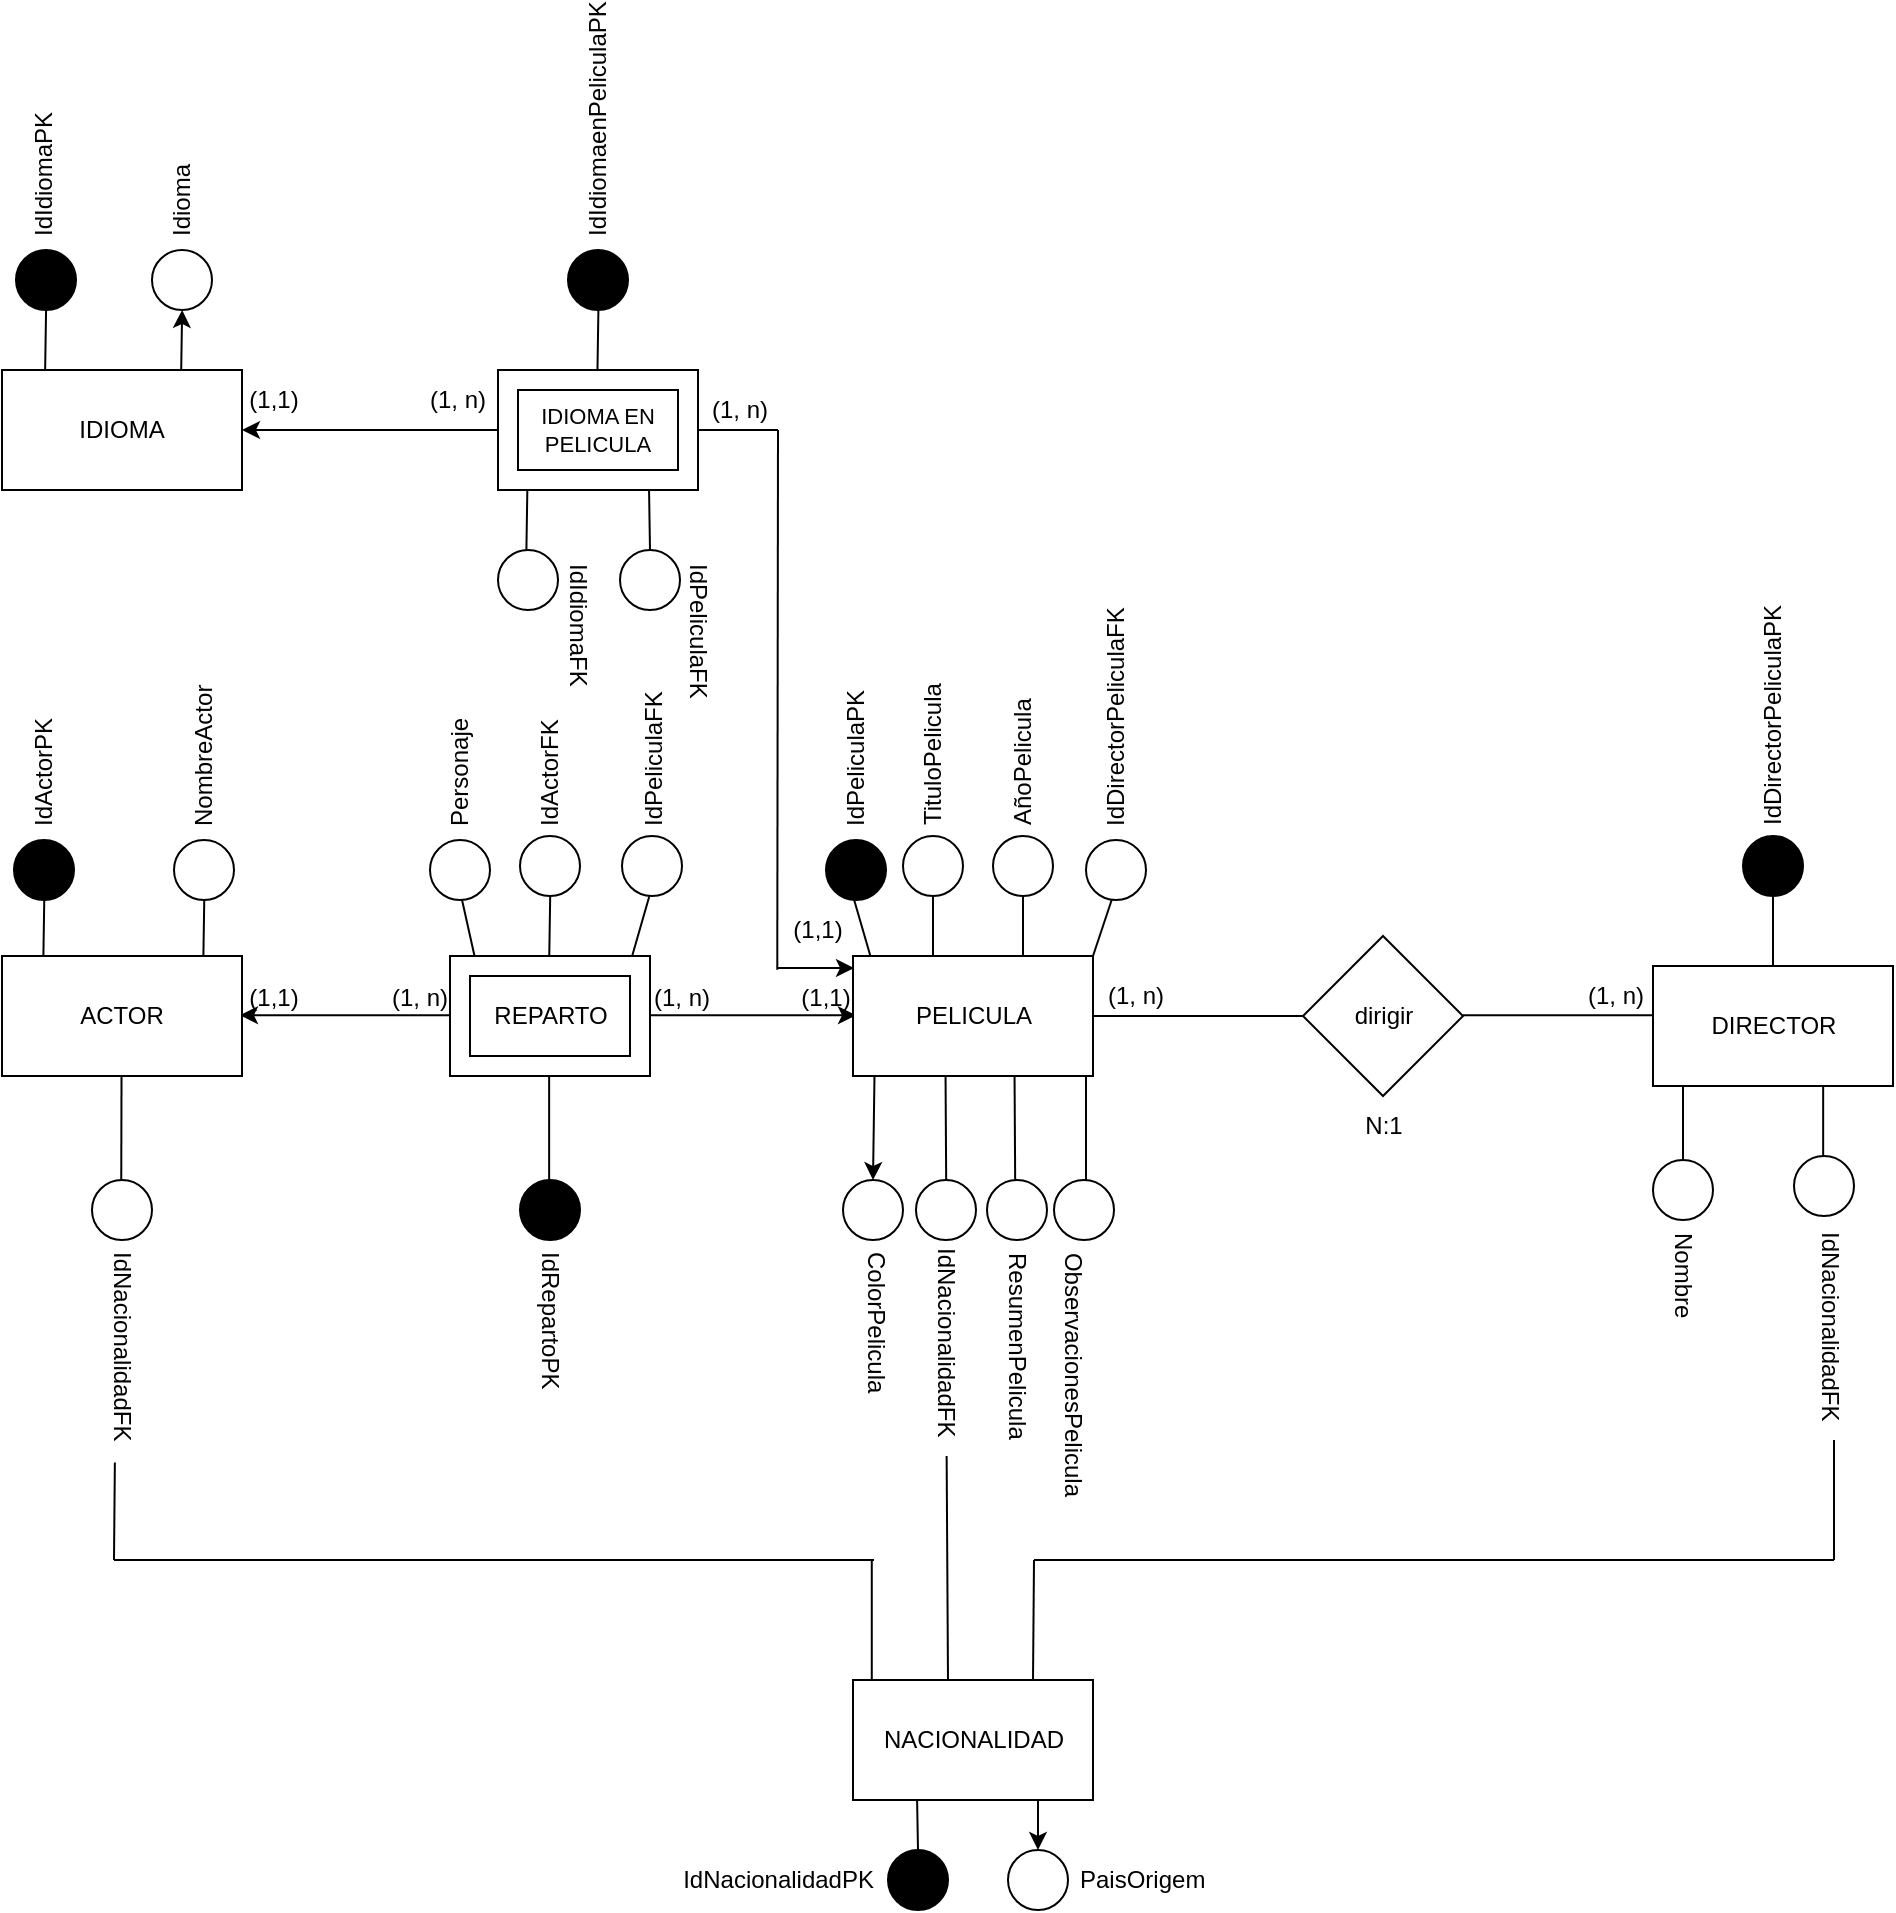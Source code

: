 <mxfile version="25.0.0">
  <diagram name="Page-1" id="EgT6KDBuFSWelfZ36I4W">
    <mxGraphModel dx="1468" dy="1781" grid="1" gridSize="10" guides="1" tooltips="1" connect="1" arrows="1" fold="1" page="1" pageScale="1" pageWidth="1100" pageHeight="850" math="0" shadow="0">
      <root>
        <mxCell id="0" />
        <mxCell id="1" parent="0" />
        <mxCell id="JOoD4f122zqJWDldt9V0-175" value="" style="endArrow=none;html=1;rounded=0;entryX=0.978;entryY=0.938;entryDx=0;entryDy=0;entryPerimeter=0;exitX=0.395;exitY=-0.07;exitDx=0;exitDy=0;exitPerimeter=0;" parent="1" edge="1">
          <mxGeometry width="50" height="50" relative="1" as="geometry">
            <mxPoint x="624.0" y="-250.38" as="sourcePoint" />
            <mxPoint x="624.01" y="-304" as="targetPoint" />
          </mxGeometry>
        </mxCell>
        <mxCell id="JOoD4f122zqJWDldt9V0-277" value="" style="endArrow=none;html=1;rounded=0;exitX=1;exitY=0.5;exitDx=0;exitDy=0;" parent="1" edge="1">
          <mxGeometry width="50" height="50" relative="1" as="geometry">
            <mxPoint x="104.07" y="-689" as="sourcePoint" />
            <mxPoint x="103.57" y="-657" as="targetPoint" />
          </mxGeometry>
        </mxCell>
        <mxCell id="JOoD4f122zqJWDldt9V0-278" value="" style="endArrow=none;html=1;rounded=0;exitX=1;exitY=0.5;exitDx=0;exitDy=0;endFill=0;startArrow=classic;startFill=1;" parent="1" edge="1">
          <mxGeometry width="50" height="50" relative="1" as="geometry">
            <mxPoint x="172.07" y="-687" as="sourcePoint" />
            <mxPoint x="171.57" y="-655" as="targetPoint" />
          </mxGeometry>
        </mxCell>
        <mxCell id="JOoD4f122zqJWDldt9V0-268" value="" style="endArrow=none;html=1;rounded=0;exitX=1;exitY=0.5;exitDx=0;exitDy=0;entryX=0.5;entryY=0;entryDx=0;entryDy=0;" parent="1" target="JOoD4f122zqJWDldt9V0-266" edge="1">
          <mxGeometry width="50" height="50" relative="1" as="geometry">
            <mxPoint x="405.5" y="-599" as="sourcePoint" />
            <mxPoint x="405.0" y="-567" as="targetPoint" />
          </mxGeometry>
        </mxCell>
        <mxCell id="JOoD4f122zqJWDldt9V0-267" value="" style="endArrow=none;html=1;rounded=0;exitX=1;exitY=0.5;exitDx=0;exitDy=0;" parent="1" edge="1">
          <mxGeometry width="50" height="50" relative="1" as="geometry">
            <mxPoint x="344.67" y="-597" as="sourcePoint" />
            <mxPoint x="344.17" y="-565" as="targetPoint" />
          </mxGeometry>
        </mxCell>
        <mxCell id="JOoD4f122zqJWDldt9V0-251" value="" style="endArrow=none;html=1;rounded=0;endFill=0;startArrow=classic;startFill=1;" parent="1" edge="1">
          <mxGeometry width="50" height="50" relative="1" as="geometry">
            <mxPoint x="600" y="83" as="sourcePoint" />
            <mxPoint x="600" y="58" as="targetPoint" />
          </mxGeometry>
        </mxCell>
        <mxCell id="JOoD4f122zqJWDldt9V0-213" value="" style="endArrow=none;html=1;rounded=0;exitX=1;exitY=0.5;exitDx=0;exitDy=0;" parent="1" edge="1">
          <mxGeometry width="50" height="50" relative="1" as="geometry">
            <mxPoint x="183.13" y="-392" as="sourcePoint" />
            <mxPoint x="182.63" y="-360" as="targetPoint" />
          </mxGeometry>
        </mxCell>
        <mxCell id="JOoD4f122zqJWDldt9V0-214" value="" style="endArrow=none;html=1;rounded=0;exitX=1;exitY=0.5;exitDx=0;exitDy=0;" parent="1" edge="1">
          <mxGeometry width="50" height="50" relative="1" as="geometry">
            <mxPoint x="103.13" y="-392" as="sourcePoint" />
            <mxPoint x="102.63" y="-360" as="targetPoint" />
          </mxGeometry>
        </mxCell>
        <mxCell id="JOoD4f122zqJWDldt9V0-212" value="" style="endArrow=none;html=1;rounded=0;exitX=1;exitY=0.5;exitDx=0;exitDy=0;entryX=0.124;entryY=0.011;entryDx=0;entryDy=0;entryPerimeter=0;" parent="1" target="JOoD4f122zqJWDldt9V0-198" edge="1">
          <mxGeometry width="50" height="50" relative="1" as="geometry">
            <mxPoint x="311.13" y="-396" as="sourcePoint" />
            <mxPoint x="310.63" y="-364" as="targetPoint" />
          </mxGeometry>
        </mxCell>
        <mxCell id="JOoD4f122zqJWDldt9V0-211" value="" style="endArrow=none;html=1;rounded=0;entryX=0.909;entryY=0.011;entryDx=0;entryDy=0;entryPerimeter=0;" parent="1" target="JOoD4f122zqJWDldt9V0-198" edge="1">
          <mxGeometry width="50" height="50" relative="1" as="geometry">
            <mxPoint x="408" y="-402" as="sourcePoint" />
            <mxPoint x="365.63" y="-354" as="targetPoint" />
          </mxGeometry>
        </mxCell>
        <mxCell id="JOoD4f122zqJWDldt9V0-210" value="" style="endArrow=none;html=1;rounded=0;exitX=1;exitY=0.5;exitDx=0;exitDy=0;" parent="1" edge="1">
          <mxGeometry width="50" height="50" relative="1" as="geometry">
            <mxPoint x="356.13" y="-396" as="sourcePoint" />
            <mxPoint x="355.63" y="-364" as="targetPoint" />
          </mxGeometry>
        </mxCell>
        <mxCell id="JOoD4f122zqJWDldt9V0-204" value="" style="endArrow=none;html=1;rounded=0;entryX=0;entryY=0.5;entryDx=0;entryDy=0;exitX=1;exitY=0.5;exitDx=0;exitDy=0;startArrow=classic;startFill=1;" parent="1" edge="1">
          <mxGeometry width="50" height="50" relative="1" as="geometry">
            <mxPoint x="201" y="-334.37" as="sourcePoint" />
            <mxPoint x="306" y="-334.37" as="targetPoint" />
          </mxGeometry>
        </mxCell>
        <mxCell id="JOoD4f122zqJWDldt9V0-202" value="" style="endArrow=classic;html=1;rounded=0;entryX=0;entryY=0.5;entryDx=0;entryDy=0;exitX=1;exitY=0.5;exitDx=0;exitDy=0;endFill=1;" parent="1" edge="1">
          <mxGeometry width="50" height="50" relative="1" as="geometry">
            <mxPoint x="404" y="-334.37" as="sourcePoint" />
            <mxPoint x="509" y="-334.37" as="targetPoint" />
          </mxGeometry>
        </mxCell>
        <mxCell id="JOoD4f122zqJWDldt9V0-146" value="" style="endArrow=none;html=1;rounded=0;entryX=0.5;entryY=0;entryDx=0;entryDy=0;" parent="1" edge="1">
          <mxGeometry width="50" height="50" relative="1" as="geometry">
            <mxPoint x="992.58" y="-302" as="sourcePoint" />
            <mxPoint x="992.58" y="-262" as="targetPoint" />
          </mxGeometry>
        </mxCell>
        <mxCell id="JOoD4f122zqJWDldt9V0-147" value="" style="endArrow=none;html=1;rounded=0;entryX=0.5;entryY=0;entryDx=0;entryDy=0;" parent="1" target="JOoD4f122zqJWDldt9V0-169" edge="1">
          <mxGeometry width="50" height="50" relative="1" as="geometry">
            <mxPoint x="922.5" y="-302" as="sourcePoint" />
            <mxPoint x="892.5" y="-242" as="targetPoint" />
          </mxGeometry>
        </mxCell>
        <mxCell id="JOoD4f122zqJWDldt9V0-149" value="" style="endArrow=none;html=1;rounded=0;entryX=0.5;entryY=1;entryDx=0;entryDy=0;" parent="1" target="JOoD4f122zqJWDldt9V0-162" edge="1">
          <mxGeometry width="50" height="50" relative="1" as="geometry">
            <mxPoint x="592.5" y="-362" as="sourcePoint" />
            <mxPoint x="552.5" y="-322" as="targetPoint" />
          </mxGeometry>
        </mxCell>
        <mxCell id="JOoD4f122zqJWDldt9V0-150" value="" style="endArrow=none;html=1;rounded=0;entryX=0.08;entryY=0.052;entryDx=0;entryDy=0;entryPerimeter=0;exitX=1;exitY=0.5;exitDx=0;exitDy=0;" parent="1" target="JOoD4f122zqJWDldt9V0-154" edge="1">
          <mxGeometry width="50" height="50" relative="1" as="geometry">
            <mxPoint x="507.5" y="-394" as="sourcePoint" />
            <mxPoint x="552.5" y="-322" as="targetPoint" />
          </mxGeometry>
        </mxCell>
        <mxCell id="JOoD4f122zqJWDldt9V0-151" value="" style="endArrow=none;html=1;rounded=0;exitX=1;exitY=0.5;exitDx=0;exitDy=0;" parent="1" source="JOoD4f122zqJWDldt9V0-163" edge="1">
          <mxGeometry width="50" height="50" relative="1" as="geometry">
            <mxPoint x="502.5" y="-272" as="sourcePoint" />
            <mxPoint x="547.5" y="-362" as="targetPoint" />
          </mxGeometry>
        </mxCell>
        <mxCell id="JOoD4f122zqJWDldt9V0-152" value="" style="endArrow=none;html=1;rounded=0;exitX=0.5;exitY=0;exitDx=0;exitDy=0;endFill=0;startArrow=classic;startFill=1;entryX=0.09;entryY=0.933;entryDx=0;entryDy=0;entryPerimeter=0;" parent="1" source="JOoD4f122zqJWDldt9V0-165" target="JOoD4f122zqJWDldt9V0-154" edge="1">
          <mxGeometry width="50" height="50" relative="1" as="geometry">
            <mxPoint x="502.5" y="-324" as="sourcePoint" />
            <mxPoint x="518" y="-302" as="targetPoint" />
          </mxGeometry>
        </mxCell>
        <mxCell id="JOoD4f122zqJWDldt9V0-153" value="" style="endArrow=none;html=1;rounded=0;entryX=0;entryY=0.5;entryDx=0;entryDy=0;exitX=1;exitY=0.5;exitDx=0;exitDy=0;" parent="1" edge="1">
          <mxGeometry width="50" height="50" relative="1" as="geometry">
            <mxPoint x="812.5" y="-334.32" as="sourcePoint" />
            <mxPoint x="917.5" y="-334.32" as="targetPoint" />
          </mxGeometry>
        </mxCell>
        <mxCell id="JOoD4f122zqJWDldt9V0-154" value="PELICULA" style="rounded=0;whiteSpace=wrap;html=1;" parent="1" vertex="1">
          <mxGeometry x="507.5" y="-364" width="120" height="60" as="geometry" />
        </mxCell>
        <mxCell id="JOoD4f122zqJWDldt9V0-155" value="dirigir" style="rhombus;whiteSpace=wrap;html=1;" parent="1" vertex="1">
          <mxGeometry x="732.5" y="-374" width="80" height="80" as="geometry" />
        </mxCell>
        <mxCell id="JOoD4f122zqJWDldt9V0-156" value="DIRECTOR" style="rounded=0;whiteSpace=wrap;html=1;" parent="1" vertex="1">
          <mxGeometry x="907.5" y="-359" width="120" height="60" as="geometry" />
        </mxCell>
        <mxCell id="JOoD4f122zqJWDldt9V0-157" value="ACTOR" style="rounded=0;whiteSpace=wrap;html=1;" parent="1" vertex="1">
          <mxGeometry x="82" y="-364" width="120" height="60" as="geometry" />
        </mxCell>
        <mxCell id="JOoD4f122zqJWDldt9V0-159" value="" style="endArrow=none;html=1;rounded=0;" parent="1" edge="1">
          <mxGeometry width="50" height="50" relative="1" as="geometry">
            <mxPoint x="588.59" y="-252" as="sourcePoint" />
            <mxPoint x="588.273" y="-304" as="targetPoint" />
          </mxGeometry>
        </mxCell>
        <mxCell id="JOoD4f122zqJWDldt9V0-160" value="" style="endArrow=none;html=1;rounded=0;entryX=0;entryY=0.5;entryDx=0;entryDy=0;exitX=1;exitY=0.5;exitDx=0;exitDy=0;" parent="1" source="JOoD4f122zqJWDldt9V0-154" target="JOoD4f122zqJWDldt9V0-155" edge="1">
          <mxGeometry width="50" height="50" relative="1" as="geometry">
            <mxPoint x="582.5" y="-162" as="sourcePoint" />
            <mxPoint x="632.5" y="-212" as="targetPoint" />
          </mxGeometry>
        </mxCell>
        <mxCell id="JOoD4f122zqJWDldt9V0-161" value="" style="ellipse;whiteSpace=wrap;html=1;aspect=fixed;" parent="1" vertex="1">
          <mxGeometry x="978" y="-264" width="30" height="30" as="geometry" />
        </mxCell>
        <mxCell id="JOoD4f122zqJWDldt9V0-162" value="" style="ellipse;whiteSpace=wrap;html=1;aspect=fixed;" parent="1" vertex="1">
          <mxGeometry x="577.5" y="-424" width="30" height="30" as="geometry" />
        </mxCell>
        <mxCell id="JOoD4f122zqJWDldt9V0-163" value="" style="ellipse;whiteSpace=wrap;html=1;aspect=fixed;direction=south;" parent="1" vertex="1">
          <mxGeometry x="532.5" y="-424" width="30" height="30" as="geometry" />
        </mxCell>
        <mxCell id="JOoD4f122zqJWDldt9V0-165" value="" style="ellipse;whiteSpace=wrap;html=1;aspect=fixed;" parent="1" vertex="1">
          <mxGeometry x="502.5" y="-252" width="30" height="30" as="geometry" />
        </mxCell>
        <mxCell id="JOoD4f122zqJWDldt9V0-166" value="" style="ellipse;whiteSpace=wrap;html=1;aspect=fixed;" parent="1" vertex="1">
          <mxGeometry x="574.5" y="-252" width="30" height="30" as="geometry" />
        </mxCell>
        <mxCell id="JOoD4f122zqJWDldt9V0-167" value="" style="ellipse;whiteSpace=wrap;html=1;aspect=fixed;" parent="1" vertex="1">
          <mxGeometry x="608" y="-252" width="30" height="30" as="geometry" />
        </mxCell>
        <mxCell id="JOoD4f122zqJWDldt9V0-168" value="" style="ellipse;whiteSpace=wrap;html=1;aspect=fixed;fillColor=#000000;" parent="1" vertex="1">
          <mxGeometry x="952.5" y="-424" width="30" height="30" as="geometry" />
        </mxCell>
        <mxCell id="JOoD4f122zqJWDldt9V0-169" value="" style="ellipse;whiteSpace=wrap;html=1;aspect=fixed;" parent="1" vertex="1">
          <mxGeometry x="907.5" y="-262" width="30" height="30" as="geometry" />
        </mxCell>
        <mxCell id="JOoD4f122zqJWDldt9V0-170" value="" style="ellipse;whiteSpace=wrap;html=1;aspect=fixed;fillColor=#000000;" parent="1" vertex="1">
          <mxGeometry x="88" y="-422" width="30" height="30" as="geometry" />
        </mxCell>
        <mxCell id="JOoD4f122zqJWDldt9V0-177" value="" style="endArrow=none;html=1;rounded=0;entryX=0.5;entryY=1;entryDx=0;entryDy=0;exitX=1;exitY=0;exitDx=0;exitDy=0;" parent="1" source="JOoD4f122zqJWDldt9V0-154" edge="1">
          <mxGeometry width="50" height="50" relative="1" as="geometry">
            <mxPoint x="502.5" y="-272" as="sourcePoint" />
            <mxPoint x="637.5" y="-394" as="targetPoint" />
          </mxGeometry>
        </mxCell>
        <mxCell id="JOoD4f122zqJWDldt9V0-179" value="" style="endArrow=none;html=1;rounded=0;entryX=0.5;entryY=0;entryDx=0;entryDy=0;exitX=0.5;exitY=1;exitDx=0;exitDy=0;" parent="1" source="JOoD4f122zqJWDldt9V0-168" target="JOoD4f122zqJWDldt9V0-156" edge="1">
          <mxGeometry width="50" height="50" relative="1" as="geometry">
            <mxPoint x="702.5" y="-182" as="sourcePoint" />
            <mxPoint x="752.5" y="-232" as="targetPoint" />
          </mxGeometry>
        </mxCell>
        <mxCell id="JOoD4f122zqJWDldt9V0-180" value="IdPeliculaPK" style="text;html=1;align=left;verticalAlign=middle;whiteSpace=wrap;rounded=0;rotation=-90;" parent="1" vertex="1">
          <mxGeometry x="449" y="-502" width="120" height="30" as="geometry" />
        </mxCell>
        <mxCell id="JOoD4f122zqJWDldt9V0-181" value="AñoPelicula" style="text;html=1;align=left;verticalAlign=middle;whiteSpace=wrap;rounded=0;rotation=-90;" parent="1" vertex="1">
          <mxGeometry x="532.5" y="-502" width="120" height="30" as="geometry" />
        </mxCell>
        <mxCell id="JOoD4f122zqJWDldt9V0-184" value="ColorPelicula" style="text;html=1;align=left;verticalAlign=middle;whiteSpace=wrap;rounded=0;rotation=90;" parent="1" vertex="1">
          <mxGeometry x="459" y="-173" width="120" height="30" as="geometry" />
        </mxCell>
        <mxCell id="JOoD4f122zqJWDldt9V0-185" value="ResumenPelicula" style="text;html=1;align=left;verticalAlign=middle;whiteSpace=wrap;rounded=0;rotation=90;" parent="1" vertex="1">
          <mxGeometry x="529.5" y="-173" width="120" height="30" as="geometry" />
        </mxCell>
        <mxCell id="JOoD4f122zqJWDldt9V0-186" value="ObservacionesPelicula" style="text;html=1;align=right;verticalAlign=middle;whiteSpace=wrap;rounded=0;rotation=90;" parent="1" vertex="1">
          <mxGeometry x="547.5" y="-177" width="140" height="30" as="geometry" />
        </mxCell>
        <mxCell id="JOoD4f122zqJWDldt9V0-188" value="(1, n)" style="text;html=1;align=center;verticalAlign=middle;whiteSpace=wrap;rounded=0;" parent="1" vertex="1">
          <mxGeometry x="858.5" y="-359" width="60" height="30" as="geometry" />
        </mxCell>
        <mxCell id="JOoD4f122zqJWDldt9V0-189" value="(1, n)" style="text;html=1;align=center;verticalAlign=middle;whiteSpace=wrap;rounded=0;" parent="1" vertex="1">
          <mxGeometry x="618.5" y="-359" width="60" height="30" as="geometry" />
        </mxCell>
        <mxCell id="JOoD4f122zqJWDldt9V0-190" value="(1, n)" style="text;html=1;align=center;verticalAlign=middle;whiteSpace=wrap;rounded=0;" parent="1" vertex="1">
          <mxGeometry x="392" y="-358" width="60" height="30" as="geometry" />
        </mxCell>
        <mxCell id="JOoD4f122zqJWDldt9V0-191" value="(1,1)" style="text;html=1;align=center;verticalAlign=middle;whiteSpace=wrap;rounded=0;" parent="1" vertex="1">
          <mxGeometry x="464" y="-358" width="60" height="30" as="geometry" />
        </mxCell>
        <mxCell id="JOoD4f122zqJWDldt9V0-192" value="N:1" style="text;html=1;align=center;verticalAlign=middle;whiteSpace=wrap;rounded=0;" parent="1" vertex="1">
          <mxGeometry x="742.5" y="-294" width="60" height="30" as="geometry" />
        </mxCell>
        <mxCell id="JOoD4f122zqJWDldt9V0-197" value="NombreActor" style="text;html=1;align=left;verticalAlign=middle;whiteSpace=wrap;rounded=0;rotation=-90;" parent="1" vertex="1">
          <mxGeometry x="123" y="-502" width="120" height="30" as="geometry" />
        </mxCell>
        <mxCell id="JOoD4f122zqJWDldt9V0-198" value="" style="verticalLabelPosition=bottom;verticalAlign=top;html=1;shape=mxgraph.basic.frame;dx=10;whiteSpace=wrap;" parent="1" vertex="1">
          <mxGeometry x="306" y="-364" width="100" height="60" as="geometry" />
        </mxCell>
        <mxCell id="JOoD4f122zqJWDldt9V0-199" value="" style="ellipse;whiteSpace=wrap;html=1;aspect=fixed;" parent="1" vertex="1">
          <mxGeometry x="168" y="-422" width="30" height="30" as="geometry" />
        </mxCell>
        <mxCell id="JOoD4f122zqJWDldt9V0-200" value="REPARTO" style="text;html=1;align=center;verticalAlign=middle;resizable=0;points=[];autosize=1;strokeColor=none;fillColor=none;" parent="1" vertex="1">
          <mxGeometry x="316" y="-349" width="80" height="30" as="geometry" />
        </mxCell>
        <mxCell id="JOoD4f122zqJWDldt9V0-205" value="(1,1)" style="text;html=1;align=center;verticalAlign=middle;whiteSpace=wrap;rounded=0;" parent="1" vertex="1">
          <mxGeometry x="188" y="-358" width="60" height="30" as="geometry" />
        </mxCell>
        <mxCell id="JOoD4f122zqJWDldt9V0-206" value="(1, n)" style="text;html=1;align=center;verticalAlign=middle;whiteSpace=wrap;rounded=0;" parent="1" vertex="1">
          <mxGeometry x="261" y="-358" width="60" height="30" as="geometry" />
        </mxCell>
        <mxCell id="JOoD4f122zqJWDldt9V0-207" value="" style="ellipse;whiteSpace=wrap;html=1;aspect=fixed;" parent="1" vertex="1">
          <mxGeometry x="392" y="-424" width="30" height="30" as="geometry" />
        </mxCell>
        <mxCell id="JOoD4f122zqJWDldt9V0-208" value="" style="ellipse;whiteSpace=wrap;html=1;aspect=fixed;" parent="1" vertex="1">
          <mxGeometry x="341" y="-424" width="30" height="30" as="geometry" />
        </mxCell>
        <mxCell id="JOoD4f122zqJWDldt9V0-209" value="" style="ellipse;whiteSpace=wrap;html=1;aspect=fixed;" parent="1" vertex="1">
          <mxGeometry x="296" y="-422" width="30" height="30" as="geometry" />
        </mxCell>
        <mxCell id="JOoD4f122zqJWDldt9V0-215" value="IdPeliculaFK" style="text;html=1;align=left;verticalAlign=middle;whiteSpace=wrap;rounded=0;rotation=-90;" parent="1" vertex="1">
          <mxGeometry x="348" y="-502" width="120" height="30" as="geometry" />
        </mxCell>
        <mxCell id="JOoD4f122zqJWDldt9V0-219" value="" style="ellipse;whiteSpace=wrap;html=1;aspect=fixed;fillColor=#000000;" parent="1" vertex="1">
          <mxGeometry x="494" y="-422" width="30" height="30" as="geometry" />
        </mxCell>
        <mxCell id="JOoD4f122zqJWDldt9V0-221" value="" style="ellipse;whiteSpace=wrap;html=1;aspect=fixed;direction=south;" parent="1" vertex="1">
          <mxGeometry x="624" y="-422" width="30" height="30" as="geometry" />
        </mxCell>
        <mxCell id="JOoD4f122zqJWDldt9V0-222" value="TituloPelicula" style="text;html=1;align=left;verticalAlign=middle;whiteSpace=wrap;rounded=0;rotation=-90;" parent="1" vertex="1">
          <mxGeometry x="487.5" y="-502" width="120" height="30" as="geometry" />
        </mxCell>
        <mxCell id="JOoD4f122zqJWDldt9V0-223" value="IdDirectorPeliculaFK" style="text;html=1;align=left;verticalAlign=middle;whiteSpace=wrap;rounded=0;rotation=-90;" parent="1" vertex="1">
          <mxGeometry x="579" y="-502" width="120" height="30" as="geometry" />
        </mxCell>
        <mxCell id="JOoD4f122zqJWDldt9V0-224" value="" style="ellipse;whiteSpace=wrap;html=1;aspect=fixed;fillColor=#000000;" parent="1" vertex="1">
          <mxGeometry x="341" y="-252" width="30" height="30" as="geometry" />
        </mxCell>
        <mxCell id="JOoD4f122zqJWDldt9V0-228" value="IdRepartoPK" style="text;html=1;align=left;verticalAlign=middle;whiteSpace=wrap;rounded=0;rotation=90;" parent="1" vertex="1">
          <mxGeometry x="296" y="-173" width="120" height="30" as="geometry" />
        </mxCell>
        <mxCell id="JOoD4f122zqJWDldt9V0-229" value="IdActorPK" style="text;html=1;align=left;verticalAlign=middle;whiteSpace=wrap;rounded=0;rotation=-90;" parent="1" vertex="1">
          <mxGeometry x="43" y="-502" width="120" height="30" as="geometry" />
        </mxCell>
        <mxCell id="JOoD4f122zqJWDldt9V0-230" value="" style="ellipse;whiteSpace=wrap;html=1;aspect=fixed;" parent="1" vertex="1">
          <mxGeometry x="127" y="-252" width="30" height="30" as="geometry" />
        </mxCell>
        <mxCell id="JOoD4f122zqJWDldt9V0-234" value="" style="endArrow=none;html=1;rounded=0;exitX=1;exitY=0.5;exitDx=0;exitDy=0;entryX=0.5;entryY=0;entryDx=0;entryDy=0;" parent="1" edge="1">
          <mxGeometry width="50" height="50" relative="1" as="geometry">
            <mxPoint x="141.76" y="-304" as="sourcePoint" />
            <mxPoint x="141.63" y="-252" as="targetPoint" />
          </mxGeometry>
        </mxCell>
        <mxCell id="JOoD4f122zqJWDldt9V0-235" value="IdNacionalidadFK" style="text;html=1;align=left;verticalAlign=middle;whiteSpace=wrap;rounded=0;rotation=90;" parent="1" vertex="1">
          <mxGeometry x="89" y="-180" width="106" height="30" as="geometry" />
        </mxCell>
        <mxCell id="JOoD4f122zqJWDldt9V0-236" value="IdActorFK" style="text;html=1;align=left;verticalAlign=middle;whiteSpace=wrap;rounded=0;rotation=-90;" parent="1" vertex="1">
          <mxGeometry x="296" y="-502" width="120" height="30" as="geometry" />
        </mxCell>
        <mxCell id="JOoD4f122zqJWDldt9V0-237" value="Personaje" style="text;html=1;align=left;verticalAlign=middle;whiteSpace=wrap;rounded=0;rotation=-90;" parent="1" vertex="1">
          <mxGeometry x="251" y="-502" width="120" height="30" as="geometry" />
        </mxCell>
        <mxCell id="JOoD4f122zqJWDldt9V0-238" value="NACIONALIDAD" style="rounded=0;whiteSpace=wrap;html=1;" parent="1" vertex="1">
          <mxGeometry x="507.5" y="-2" width="120" height="60" as="geometry" />
        </mxCell>
        <mxCell id="JOoD4f122zqJWDldt9V0-239" value="" style="endArrow=none;html=1;rounded=0;exitX=0.75;exitY=0;exitDx=0;exitDy=0;" parent="1" source="JOoD4f122zqJWDldt9V0-238" edge="1">
          <mxGeometry width="50" height="50" relative="1" as="geometry">
            <mxPoint x="518" y="-322" as="sourcePoint" />
            <mxPoint x="598" y="-62" as="targetPoint" />
          </mxGeometry>
        </mxCell>
        <mxCell id="JOoD4f122zqJWDldt9V0-240" value="" style="endArrow=none;html=1;rounded=0;" parent="1" edge="1">
          <mxGeometry width="50" height="50" relative="1" as="geometry">
            <mxPoint x="598" y="-62" as="sourcePoint" />
            <mxPoint x="998" y="-62" as="targetPoint" />
          </mxGeometry>
        </mxCell>
        <mxCell id="JOoD4f122zqJWDldt9V0-241" value="" style="endArrow=none;html=1;rounded=0;entryX=0.757;entryY=0.433;entryDx=0;entryDy=0;entryPerimeter=0;" parent="1" target="JOoD4f122zqJWDldt9V0-247" edge="1">
          <mxGeometry width="50" height="50" relative="1" as="geometry">
            <mxPoint x="998" y="-62" as="sourcePoint" />
            <mxPoint x="998" y="-177" as="targetPoint" />
          </mxGeometry>
        </mxCell>
        <mxCell id="JOoD4f122zqJWDldt9V0-242" value="" style="endArrow=none;html=1;rounded=0;exitX=0.75;exitY=0;exitDx=0;exitDy=0;" parent="1" edge="1">
          <mxGeometry width="50" height="50" relative="1" as="geometry">
            <mxPoint x="516.89" y="-2" as="sourcePoint" />
            <mxPoint x="516.89" y="-62" as="targetPoint" />
          </mxGeometry>
        </mxCell>
        <mxCell id="JOoD4f122zqJWDldt9V0-243" value="" style="endArrow=none;html=1;rounded=0;" parent="1" edge="1">
          <mxGeometry width="50" height="50" relative="1" as="geometry">
            <mxPoint x="138" y="-62" as="sourcePoint" />
            <mxPoint x="518" y="-62" as="targetPoint" />
          </mxGeometry>
        </mxCell>
        <mxCell id="JOoD4f122zqJWDldt9V0-244" value="" style="endArrow=none;html=1;rounded=0;entryX=1.012;entryY=0.619;entryDx=0;entryDy=0;entryPerimeter=0;" parent="1" target="JOoD4f122zqJWDldt9V0-235" edge="1">
          <mxGeometry width="50" height="50" relative="1" as="geometry">
            <mxPoint x="138" y="-62" as="sourcePoint" />
            <mxPoint x="138" y="-92" as="targetPoint" />
          </mxGeometry>
        </mxCell>
        <mxCell id="JOoD4f122zqJWDldt9V0-245" value="IdDirectorPeliculaPK" style="text;html=1;align=left;verticalAlign=middle;whiteSpace=wrap;rounded=0;rotation=-90;" parent="1" vertex="1">
          <mxGeometry x="907.5" y="-502" width="120" height="30" as="geometry" />
        </mxCell>
        <mxCell id="JOoD4f122zqJWDldt9V0-246" value="Nombre" style="text;html=1;align=left;verticalAlign=middle;whiteSpace=wrap;rounded=0;rotation=90;" parent="1" vertex="1">
          <mxGeometry x="852.5" y="-173" width="140" height="30" as="geometry" />
        </mxCell>
        <mxCell id="JOoD4f122zqJWDldt9V0-247" value="IdNacionalidadFK" style="text;html=1;align=left;verticalAlign=middle;whiteSpace=wrap;rounded=0;rotation=90;" parent="1" vertex="1">
          <mxGeometry x="926" y="-173" width="140" height="30" as="geometry" />
        </mxCell>
        <mxCell id="JOoD4f122zqJWDldt9V0-248" value="" style="ellipse;whiteSpace=wrap;html=1;aspect=fixed;fillColor=#000000;" parent="1" vertex="1">
          <mxGeometry x="525" y="83" width="30" height="30" as="geometry" />
        </mxCell>
        <mxCell id="JOoD4f122zqJWDldt9V0-249" value="" style="ellipse;whiteSpace=wrap;html=1;aspect=fixed;" parent="1" vertex="1">
          <mxGeometry x="585" y="83" width="30" height="30" as="geometry" />
        </mxCell>
        <mxCell id="JOoD4f122zqJWDldt9V0-250" value="" style="endArrow=none;html=1;rounded=0;" parent="1" edge="1">
          <mxGeometry width="50" height="50" relative="1" as="geometry">
            <mxPoint x="540" y="83" as="sourcePoint" />
            <mxPoint x="539.55" y="58" as="targetPoint" />
          </mxGeometry>
        </mxCell>
        <mxCell id="JOoD4f122zqJWDldt9V0-252" value="IdNacionalidadPK" style="text;html=1;align=right;verticalAlign=middle;whiteSpace=wrap;rounded=0;rotation=0;" parent="1" vertex="1">
          <mxGeometry x="400" y="83" width="120" height="30" as="geometry" />
        </mxCell>
        <mxCell id="JOoD4f122zqJWDldt9V0-253" value="PaisOrigem" style="text;html=1;align=left;verticalAlign=middle;whiteSpace=wrap;rounded=0;rotation=0;" parent="1" vertex="1">
          <mxGeometry x="618.5" y="83" width="120" height="30" as="geometry" />
        </mxCell>
        <mxCell id="JOoD4f122zqJWDldt9V0-254" value="" style="verticalLabelPosition=bottom;verticalAlign=top;html=1;shape=mxgraph.basic.frame;dx=10;whiteSpace=wrap;" parent="1" vertex="1">
          <mxGeometry x="330" y="-657" width="100" height="60" as="geometry" />
        </mxCell>
        <mxCell id="JOoD4f122zqJWDldt9V0-255" value="IDIOMA" style="rounded=0;whiteSpace=wrap;html=1;" parent="1" vertex="1">
          <mxGeometry x="82" y="-657" width="120" height="60" as="geometry" />
        </mxCell>
        <mxCell id="JOoD4f122zqJWDldt9V0-256" value="" style="endArrow=classic;html=1;rounded=0;exitX=0.75;exitY=0;exitDx=0;exitDy=0;endFill=1;" parent="1" edge="1">
          <mxGeometry width="50" height="50" relative="1" as="geometry">
            <mxPoint x="470" y="-358" as="sourcePoint" />
            <mxPoint x="508" y="-358" as="targetPoint" />
          </mxGeometry>
        </mxCell>
        <mxCell id="JOoD4f122zqJWDldt9V0-257" value="" style="endArrow=none;html=1;rounded=0;exitX=0.094;exitY=0.028;exitDx=0;exitDy=0;exitPerimeter=0;" parent="1" source="JOoD4f122zqJWDldt9V0-191" edge="1">
          <mxGeometry width="50" height="50" relative="1" as="geometry">
            <mxPoint x="470" y="-367" as="sourcePoint" />
            <mxPoint x="470" y="-627" as="targetPoint" />
          </mxGeometry>
        </mxCell>
        <mxCell id="JOoD4f122zqJWDldt9V0-258" value="" style="endArrow=none;html=1;rounded=0;" parent="1" edge="1">
          <mxGeometry width="50" height="50" relative="1" as="geometry">
            <mxPoint x="430" y="-627" as="sourcePoint" />
            <mxPoint x="470" y="-627" as="targetPoint" />
          </mxGeometry>
        </mxCell>
        <mxCell id="JOoD4f122zqJWDldt9V0-259" value="" style="endArrow=none;html=1;rounded=0;exitX=1;exitY=0.5;exitDx=0;exitDy=0;entryX=0;entryY=0.5;entryDx=0;entryDy=0;entryPerimeter=0;startArrow=classic;startFill=1;" parent="1" source="JOoD4f122zqJWDldt9V0-255" target="JOoD4f122zqJWDldt9V0-254" edge="1">
          <mxGeometry width="50" height="50" relative="1" as="geometry">
            <mxPoint x="430" y="-337" as="sourcePoint" />
            <mxPoint x="480" y="-387" as="targetPoint" />
          </mxGeometry>
        </mxCell>
        <mxCell id="JOoD4f122zqJWDldt9V0-260" value="IDIOMA EN PELICULA" style="text;html=1;align=center;verticalAlign=middle;whiteSpace=wrap;rounded=0;fontSize=11;" parent="1" vertex="1">
          <mxGeometry x="350" y="-642" width="60" height="30" as="geometry" />
        </mxCell>
        <mxCell id="JOoD4f122zqJWDldt9V0-261" value="(1,1)" style="text;html=1;align=center;verticalAlign=middle;whiteSpace=wrap;rounded=0;" parent="1" vertex="1">
          <mxGeometry x="460" y="-392" width="60" height="30" as="geometry" />
        </mxCell>
        <mxCell id="JOoD4f122zqJWDldt9V0-262" value="(1,1)" style="text;html=1;align=center;verticalAlign=middle;whiteSpace=wrap;rounded=0;" parent="1" vertex="1">
          <mxGeometry x="188" y="-657" width="60" height="30" as="geometry" />
        </mxCell>
        <mxCell id="JOoD4f122zqJWDldt9V0-263" value="(1, n)" style="text;html=1;align=center;verticalAlign=middle;whiteSpace=wrap;rounded=0;" parent="1" vertex="1">
          <mxGeometry x="280" y="-657" width="60" height="30" as="geometry" />
        </mxCell>
        <mxCell id="JOoD4f122zqJWDldt9V0-264" value="(1, n)" style="text;html=1;align=center;verticalAlign=middle;whiteSpace=wrap;rounded=0;" parent="1" vertex="1">
          <mxGeometry x="421" y="-652" width="60" height="30" as="geometry" />
        </mxCell>
        <mxCell id="JOoD4f122zqJWDldt9V0-265" value="" style="ellipse;whiteSpace=wrap;html=1;aspect=fixed;" parent="1" vertex="1">
          <mxGeometry x="330" y="-567" width="30" height="30" as="geometry" />
        </mxCell>
        <mxCell id="JOoD4f122zqJWDldt9V0-266" value="" style="ellipse;whiteSpace=wrap;html=1;aspect=fixed;" parent="1" vertex="1">
          <mxGeometry x="391" y="-567" width="30" height="30" as="geometry" />
        </mxCell>
        <mxCell id="JOoD4f122zqJWDldt9V0-269" value="" style="ellipse;whiteSpace=wrap;html=1;aspect=fixed;fillColor=#000000;" parent="1" vertex="1">
          <mxGeometry x="365" y="-717" width="30" height="30" as="geometry" />
        </mxCell>
        <mxCell id="JOoD4f122zqJWDldt9V0-270" value="" style="endArrow=none;html=1;rounded=0;exitX=1;exitY=0.5;exitDx=0;exitDy=0;" parent="1" edge="1">
          <mxGeometry width="50" height="50" relative="1" as="geometry">
            <mxPoint x="380.23" y="-689" as="sourcePoint" />
            <mxPoint x="379.73" y="-657" as="targetPoint" />
          </mxGeometry>
        </mxCell>
        <mxCell id="JOoD4f122zqJWDldt9V0-271" value="IdIdiomaenPeliculaPK" style="text;html=1;align=left;verticalAlign=middle;whiteSpace=wrap;rounded=0;rotation=-90;" parent="1" vertex="1">
          <mxGeometry x="320" y="-797" width="120" height="30" as="geometry" />
        </mxCell>
        <mxCell id="JOoD4f122zqJWDldt9V0-272" value="IdIdiomaFK" style="text;html=1;align=left;verticalAlign=middle;whiteSpace=wrap;rounded=0;rotation=90;" parent="1" vertex="1">
          <mxGeometry x="310" y="-517" width="120" height="30" as="geometry" />
        </mxCell>
        <mxCell id="JOoD4f122zqJWDldt9V0-274" value="IdPeliculaFK" style="text;html=1;align=left;verticalAlign=middle;whiteSpace=wrap;rounded=0;rotation=90;" parent="1" vertex="1">
          <mxGeometry x="370" y="-517" width="120" height="30" as="geometry" />
        </mxCell>
        <mxCell id="JOoD4f122zqJWDldt9V0-275" value="" style="ellipse;whiteSpace=wrap;html=1;aspect=fixed;" parent="1" vertex="1">
          <mxGeometry x="157" y="-717" width="30" height="30" as="geometry" />
        </mxCell>
        <mxCell id="JOoD4f122zqJWDldt9V0-276" value="" style="ellipse;whiteSpace=wrap;html=1;aspect=fixed;fillColor=#000000;" parent="1" vertex="1">
          <mxGeometry x="89" y="-717" width="30" height="30" as="geometry" />
        </mxCell>
        <mxCell id="JOoD4f122zqJWDldt9V0-279" value="IdIdiomaPK" style="text;html=1;align=left;verticalAlign=middle;whiteSpace=wrap;rounded=0;rotation=-90;" parent="1" vertex="1">
          <mxGeometry x="43" y="-797" width="120" height="30" as="geometry" />
        </mxCell>
        <mxCell id="JOoD4f122zqJWDldt9V0-280" value="Idioma" style="text;html=1;align=left;verticalAlign=middle;whiteSpace=wrap;rounded=0;rotation=-90;" parent="1" vertex="1">
          <mxGeometry x="112" y="-797" width="120" height="30" as="geometry" />
        </mxCell>
        <mxCell id="JOoD4f122zqJWDldt9V0-281" value="" style="endArrow=none;html=1;rounded=0;" parent="1" edge="1">
          <mxGeometry width="50" height="50" relative="1" as="geometry">
            <mxPoint x="355.57" y="-252" as="sourcePoint" />
            <mxPoint x="355.57" y="-304" as="targetPoint" />
          </mxGeometry>
        </mxCell>
        <mxCell id="OHO0iK-kg4gRAdKbqIWq-1" value="" style="ellipse;whiteSpace=wrap;html=1;aspect=fixed;" vertex="1" parent="1">
          <mxGeometry x="539" y="-252" width="30" height="30" as="geometry" />
        </mxCell>
        <mxCell id="OHO0iK-kg4gRAdKbqIWq-2" value="" style="endArrow=none;html=1;rounded=0;" edge="1" parent="1">
          <mxGeometry width="50" height="50" relative="1" as="geometry">
            <mxPoint x="554.09" y="-252" as="sourcePoint" />
            <mxPoint x="553.773" y="-304" as="targetPoint" />
          </mxGeometry>
        </mxCell>
        <mxCell id="OHO0iK-kg4gRAdKbqIWq-3" value="IdNacionalidadFK" style="text;html=1;align=left;verticalAlign=middle;whiteSpace=wrap;rounded=0;rotation=90;" vertex="1" parent="1">
          <mxGeometry x="501" y="-182" width="106" height="30" as="geometry" />
        </mxCell>
        <mxCell id="OHO0iK-kg4gRAdKbqIWq-5" value="" style="endArrow=none;html=1;rounded=0;exitX=0.75;exitY=0;exitDx=0;exitDy=0;" edge="1" parent="1" target="OHO0iK-kg4gRAdKbqIWq-3">
          <mxGeometry width="50" height="50" relative="1" as="geometry">
            <mxPoint x="555" y="-2" as="sourcePoint" />
            <mxPoint x="555" y="-62" as="targetPoint" />
          </mxGeometry>
        </mxCell>
      </root>
    </mxGraphModel>
  </diagram>
</mxfile>
